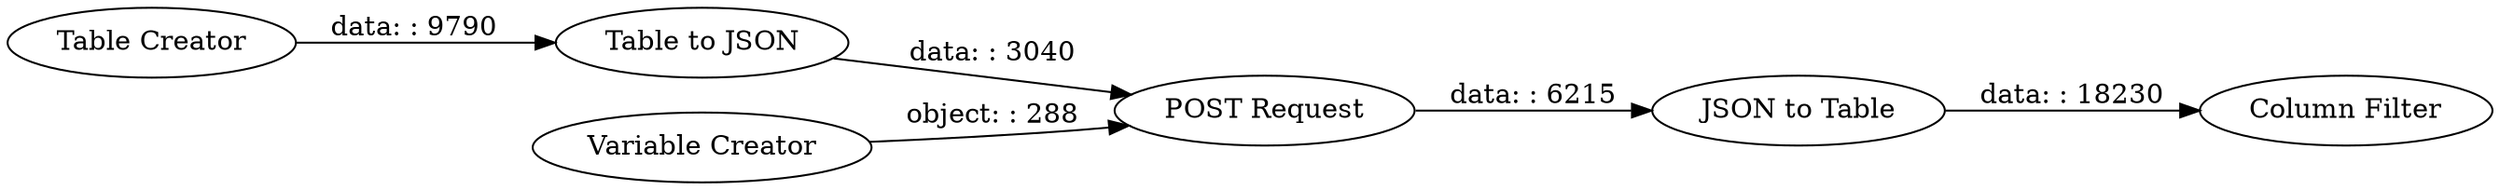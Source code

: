 digraph {
	"-1303411196004367797_6" [label="Column Filter"]
	"-1303411196004367797_2" [label="Table Creator"]
	"-1303411196004367797_5" [label="JSON to Table"]
	"-1303411196004367797_4" [label="POST Request"]
	"-1303411196004367797_3" [label="Table to JSON"]
	"-1303411196004367797_1" [label="Variable Creator"]
	"-1303411196004367797_4" -> "-1303411196004367797_5" [label="data: : 6215"]
	"-1303411196004367797_3" -> "-1303411196004367797_4" [label="data: : 3040"]
	"-1303411196004367797_5" -> "-1303411196004367797_6" [label="data: : 18230"]
	"-1303411196004367797_2" -> "-1303411196004367797_3" [label="data: : 9790"]
	"-1303411196004367797_1" -> "-1303411196004367797_4" [label="object: : 288"]
	rankdir=LR
}

